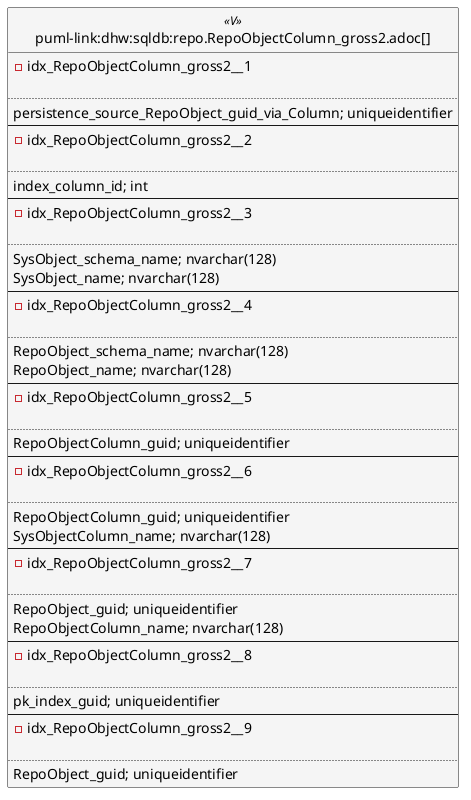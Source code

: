 @startuml
left to right direction
'top to bottom direction
hide circle
'avoide "." issues:
set namespaceSeparator none


skinparam class {
  BackgroundColor White
  BackgroundColor<<FN>> Yellow
  BackgroundColor<<FS>> Yellow
  BackgroundColor<<FT>> LightGray
  BackgroundColor<<IF>> Yellow
  BackgroundColor<<IS>> Yellow
  BackgroundColor<<P>> Aqua
  BackgroundColor<<PC>> Aqua
  BackgroundColor<<SN>> Yellow
  BackgroundColor<<SO>> SlateBlue
  BackgroundColor<<TF>> LightGray
  BackgroundColor<<TR>> Tomato
  BackgroundColor<<U>> White
  BackgroundColor<<V>> WhiteSmoke
  BackgroundColor<<X>> Aqua
  BackgroundColor<<external>> AliceBlue
}


entity "puml-link:dhw:sqldb:repo.RepoObjectColumn_gross2.adoc[]" as repo.RepoObjectColumn_gross2 << V >> {
- idx_RepoObjectColumn_gross2__1

..
persistence_source_RepoObject_guid_via_Column; uniqueidentifier
--
- idx_RepoObjectColumn_gross2__2

..
index_column_id; int
--
- idx_RepoObjectColumn_gross2__3

..
SysObject_schema_name; nvarchar(128)
SysObject_name; nvarchar(128)
--
- idx_RepoObjectColumn_gross2__4

..
RepoObject_schema_name; nvarchar(128)
RepoObject_name; nvarchar(128)
--
- idx_RepoObjectColumn_gross2__5

..
RepoObjectColumn_guid; uniqueidentifier
--
- idx_RepoObjectColumn_gross2__6

..
RepoObjectColumn_guid; uniqueidentifier
SysObjectColumn_name; nvarchar(128)
--
- idx_RepoObjectColumn_gross2__7

..
RepoObject_guid; uniqueidentifier
RepoObjectColumn_name; nvarchar(128)
--
- idx_RepoObjectColumn_gross2__8

..
pk_index_guid; uniqueidentifier
--
- idx_RepoObjectColumn_gross2__9

..
RepoObject_guid; uniqueidentifier
}


@enduml

